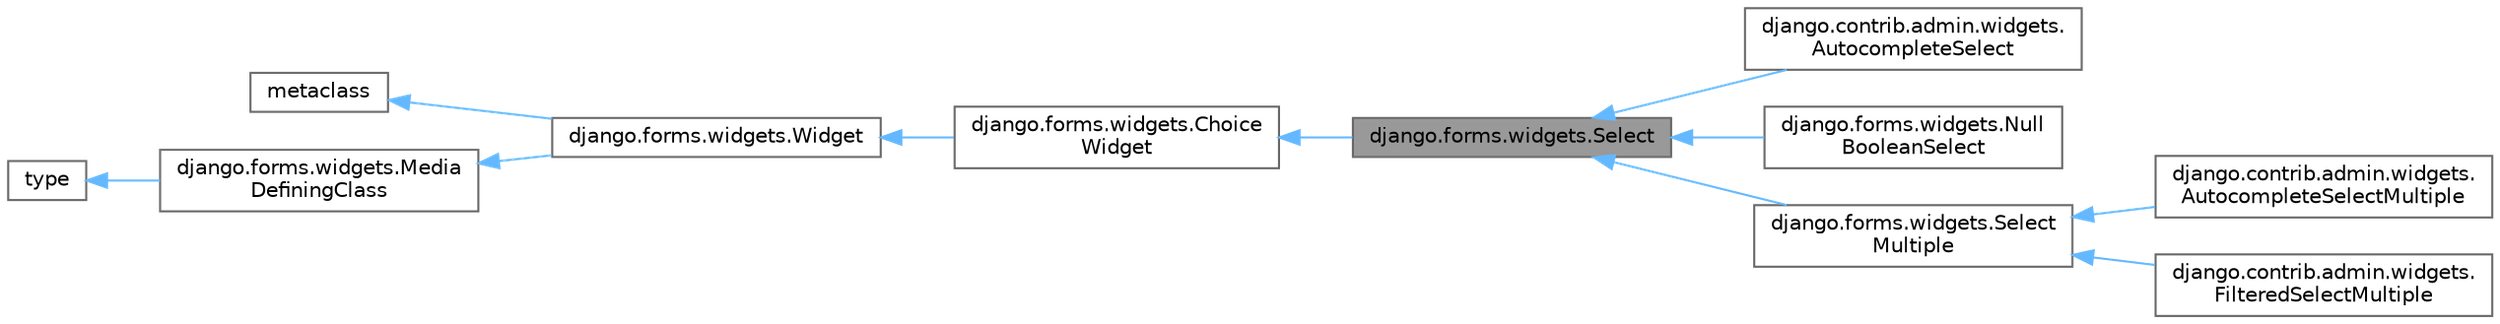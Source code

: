 digraph "django.forms.widgets.Select"
{
 // LATEX_PDF_SIZE
  bgcolor="transparent";
  edge [fontname=Helvetica,fontsize=10,labelfontname=Helvetica,labelfontsize=10];
  node [fontname=Helvetica,fontsize=10,shape=box,height=0.2,width=0.4];
  rankdir="LR";
  Node1 [id="Node000001",label="django.forms.widgets.Select",height=0.2,width=0.4,color="gray40", fillcolor="grey60", style="filled", fontcolor="black",tooltip=" "];
  Node2 -> Node1 [id="edge11_Node000001_Node000002",dir="back",color="steelblue1",style="solid",tooltip=" "];
  Node2 [id="Node000002",label="django.forms.widgets.Choice\lWidget",height=0.2,width=0.4,color="gray40", fillcolor="white", style="filled",URL="$classdjango_1_1forms_1_1widgets_1_1ChoiceWidget.html",tooltip=" "];
  Node3 -> Node2 [id="edge12_Node000002_Node000003",dir="back",color="steelblue1",style="solid",tooltip=" "];
  Node3 [id="Node000003",label="django.forms.widgets.Widget",height=0.2,width=0.4,color="gray40", fillcolor="white", style="filled",URL="$classdjango_1_1forms_1_1widgets_1_1Widget.html",tooltip=" "];
  Node4 -> Node3 [id="edge13_Node000003_Node000004",dir="back",color="steelblue1",style="solid",tooltip=" "];
  Node4 [id="Node000004",label="metaclass",height=0.2,width=0.4,color="gray40", fillcolor="white", style="filled",tooltip=" "];
  Node5 -> Node3 [id="edge14_Node000003_Node000005",dir="back",color="steelblue1",style="solid",tooltip=" "];
  Node5 [id="Node000005",label="django.forms.widgets.Media\lDefiningClass",height=0.2,width=0.4,color="gray40", fillcolor="white", style="filled",URL="$classdjango_1_1forms_1_1widgets_1_1MediaDefiningClass.html",tooltip=" "];
  Node6 -> Node5 [id="edge15_Node000005_Node000006",dir="back",color="steelblue1",style="solid",tooltip=" "];
  Node6 [id="Node000006",label="type",height=0.2,width=0.4,color="gray40", fillcolor="white", style="filled",tooltip=" "];
  Node1 -> Node7 [id="edge16_Node000001_Node000007",dir="back",color="steelblue1",style="solid",tooltip=" "];
  Node7 [id="Node000007",label="django.contrib.admin.widgets.\lAutocompleteSelect",height=0.2,width=0.4,color="gray40", fillcolor="white", style="filled",URL="$classdjango_1_1contrib_1_1admin_1_1widgets_1_1AutocompleteSelect.html",tooltip=" "];
  Node1 -> Node8 [id="edge17_Node000001_Node000008",dir="back",color="steelblue1",style="solid",tooltip=" "];
  Node8 [id="Node000008",label="django.forms.widgets.Null\lBooleanSelect",height=0.2,width=0.4,color="gray40", fillcolor="white", style="filled",URL="$classdjango_1_1forms_1_1widgets_1_1NullBooleanSelect.html",tooltip=" "];
  Node1 -> Node9 [id="edge18_Node000001_Node000009",dir="back",color="steelblue1",style="solid",tooltip=" "];
  Node9 [id="Node000009",label="django.forms.widgets.Select\lMultiple",height=0.2,width=0.4,color="gray40", fillcolor="white", style="filled",URL="$classdjango_1_1forms_1_1widgets_1_1SelectMultiple.html",tooltip=" "];
  Node9 -> Node10 [id="edge19_Node000009_Node000010",dir="back",color="steelblue1",style="solid",tooltip=" "];
  Node10 [id="Node000010",label="django.contrib.admin.widgets.\lAutocompleteSelectMultiple",height=0.2,width=0.4,color="gray40", fillcolor="white", style="filled",URL="$classdjango_1_1contrib_1_1admin_1_1widgets_1_1AutocompleteSelectMultiple.html",tooltip=" "];
  Node9 -> Node11 [id="edge20_Node000009_Node000011",dir="back",color="steelblue1",style="solid",tooltip=" "];
  Node11 [id="Node000011",label="django.contrib.admin.widgets.\lFilteredSelectMultiple",height=0.2,width=0.4,color="gray40", fillcolor="white", style="filled",URL="$classdjango_1_1contrib_1_1admin_1_1widgets_1_1FilteredSelectMultiple.html",tooltip=" "];
}

